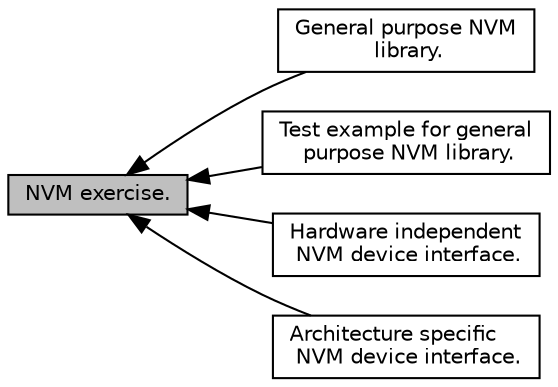 digraph "NVM exercise."
{
  edge [fontname="Helvetica",fontsize="10",labelfontname="Helvetica",labelfontsize="10"];
  node [fontname="Helvetica",fontsize="10",shape=record];
  rankdir=LR;
  Node1 [label="General purpose NVM\l library.",height=0.2,width=0.4,color="black", fillcolor="white", style="filled",URL="$group__gp-nvm-lib.html"];
  Node0 [label="NVM exercise.",height=0.2,width=0.4,color="black", fillcolor="grey75", style="filled", fontcolor="black"];
  Node4 [label="Test example for general\l purpose NVM library.",height=0.2,width=0.4,color="black", fillcolor="white", style="filled",URL="$group__gp-nvm-test.html"];
  Node3 [label="Hardware independent\l NVM device interface.",height=0.2,width=0.4,color="black", fillcolor="white", style="filled",URL="$group__nvm-hil.html"];
  Node2 [label="Architecture specific\l NVM device interface.",height=0.2,width=0.4,color="black", fillcolor="white", style="filled",URL="$group__nvm-arch.html"];
  Node0->Node1 [shape=plaintext, dir="back", style="solid"];
  Node0->Node2 [shape=plaintext, dir="back", style="solid"];
  Node0->Node3 [shape=plaintext, dir="back", style="solid"];
  Node0->Node4 [shape=plaintext, dir="back", style="solid"];
}

